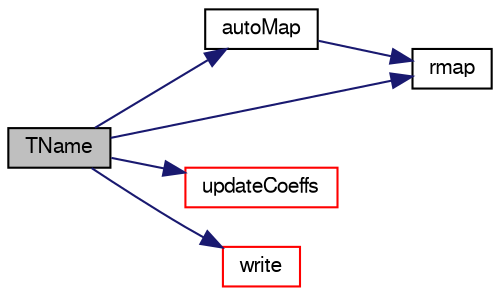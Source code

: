 digraph "TName"
{
  bgcolor="transparent";
  edge [fontname="FreeSans",fontsize="10",labelfontname="FreeSans",labelfontsize="10"];
  node [fontname="FreeSans",fontsize="10",shape=record];
  rankdir="LR";
  Node29 [label="TName",height=0.2,width=0.4,color="black", fillcolor="grey75", style="filled", fontcolor="black"];
  Node29 -> Node30 [color="midnightblue",fontsize="10",style="solid",fontname="FreeSans"];
  Node30 [label="autoMap",height=0.2,width=0.4,color="black",URL="$a29998.html#a0ab0c43ce90d756c88dd81e3d0a9eef5",tooltip="Map (and resize as needed) from self given a mapping object. "];
  Node30 -> Node31 [color="midnightblue",fontsize="10",style="solid",fontname="FreeSans"];
  Node31 [label="rmap",height=0.2,width=0.4,color="black",URL="$a29998.html#a713277715ccc0a5ef466b0516d44731f",tooltip="Reverse map the given fvPatchField onto this fvPatchField. "];
  Node29 -> Node31 [color="midnightblue",fontsize="10",style="solid",fontname="FreeSans"];
  Node29 -> Node32 [color="midnightblue",fontsize="10",style="solid",fontname="FreeSans"];
  Node32 [label="updateCoeffs",height=0.2,width=0.4,color="red",URL="$a29998.html#a7e24eafac629d3733181cd942d4c902f",tooltip="Update the coefficients associated with the patch field. "];
  Node29 -> Node495 [color="midnightblue",fontsize="10",style="solid",fontname="FreeSans"];
  Node495 [label="write",height=0.2,width=0.4,color="red",URL="$a29998.html#a293fdfec8bdfbd5c3913ab4c9f3454ff",tooltip="Write. "];
}

